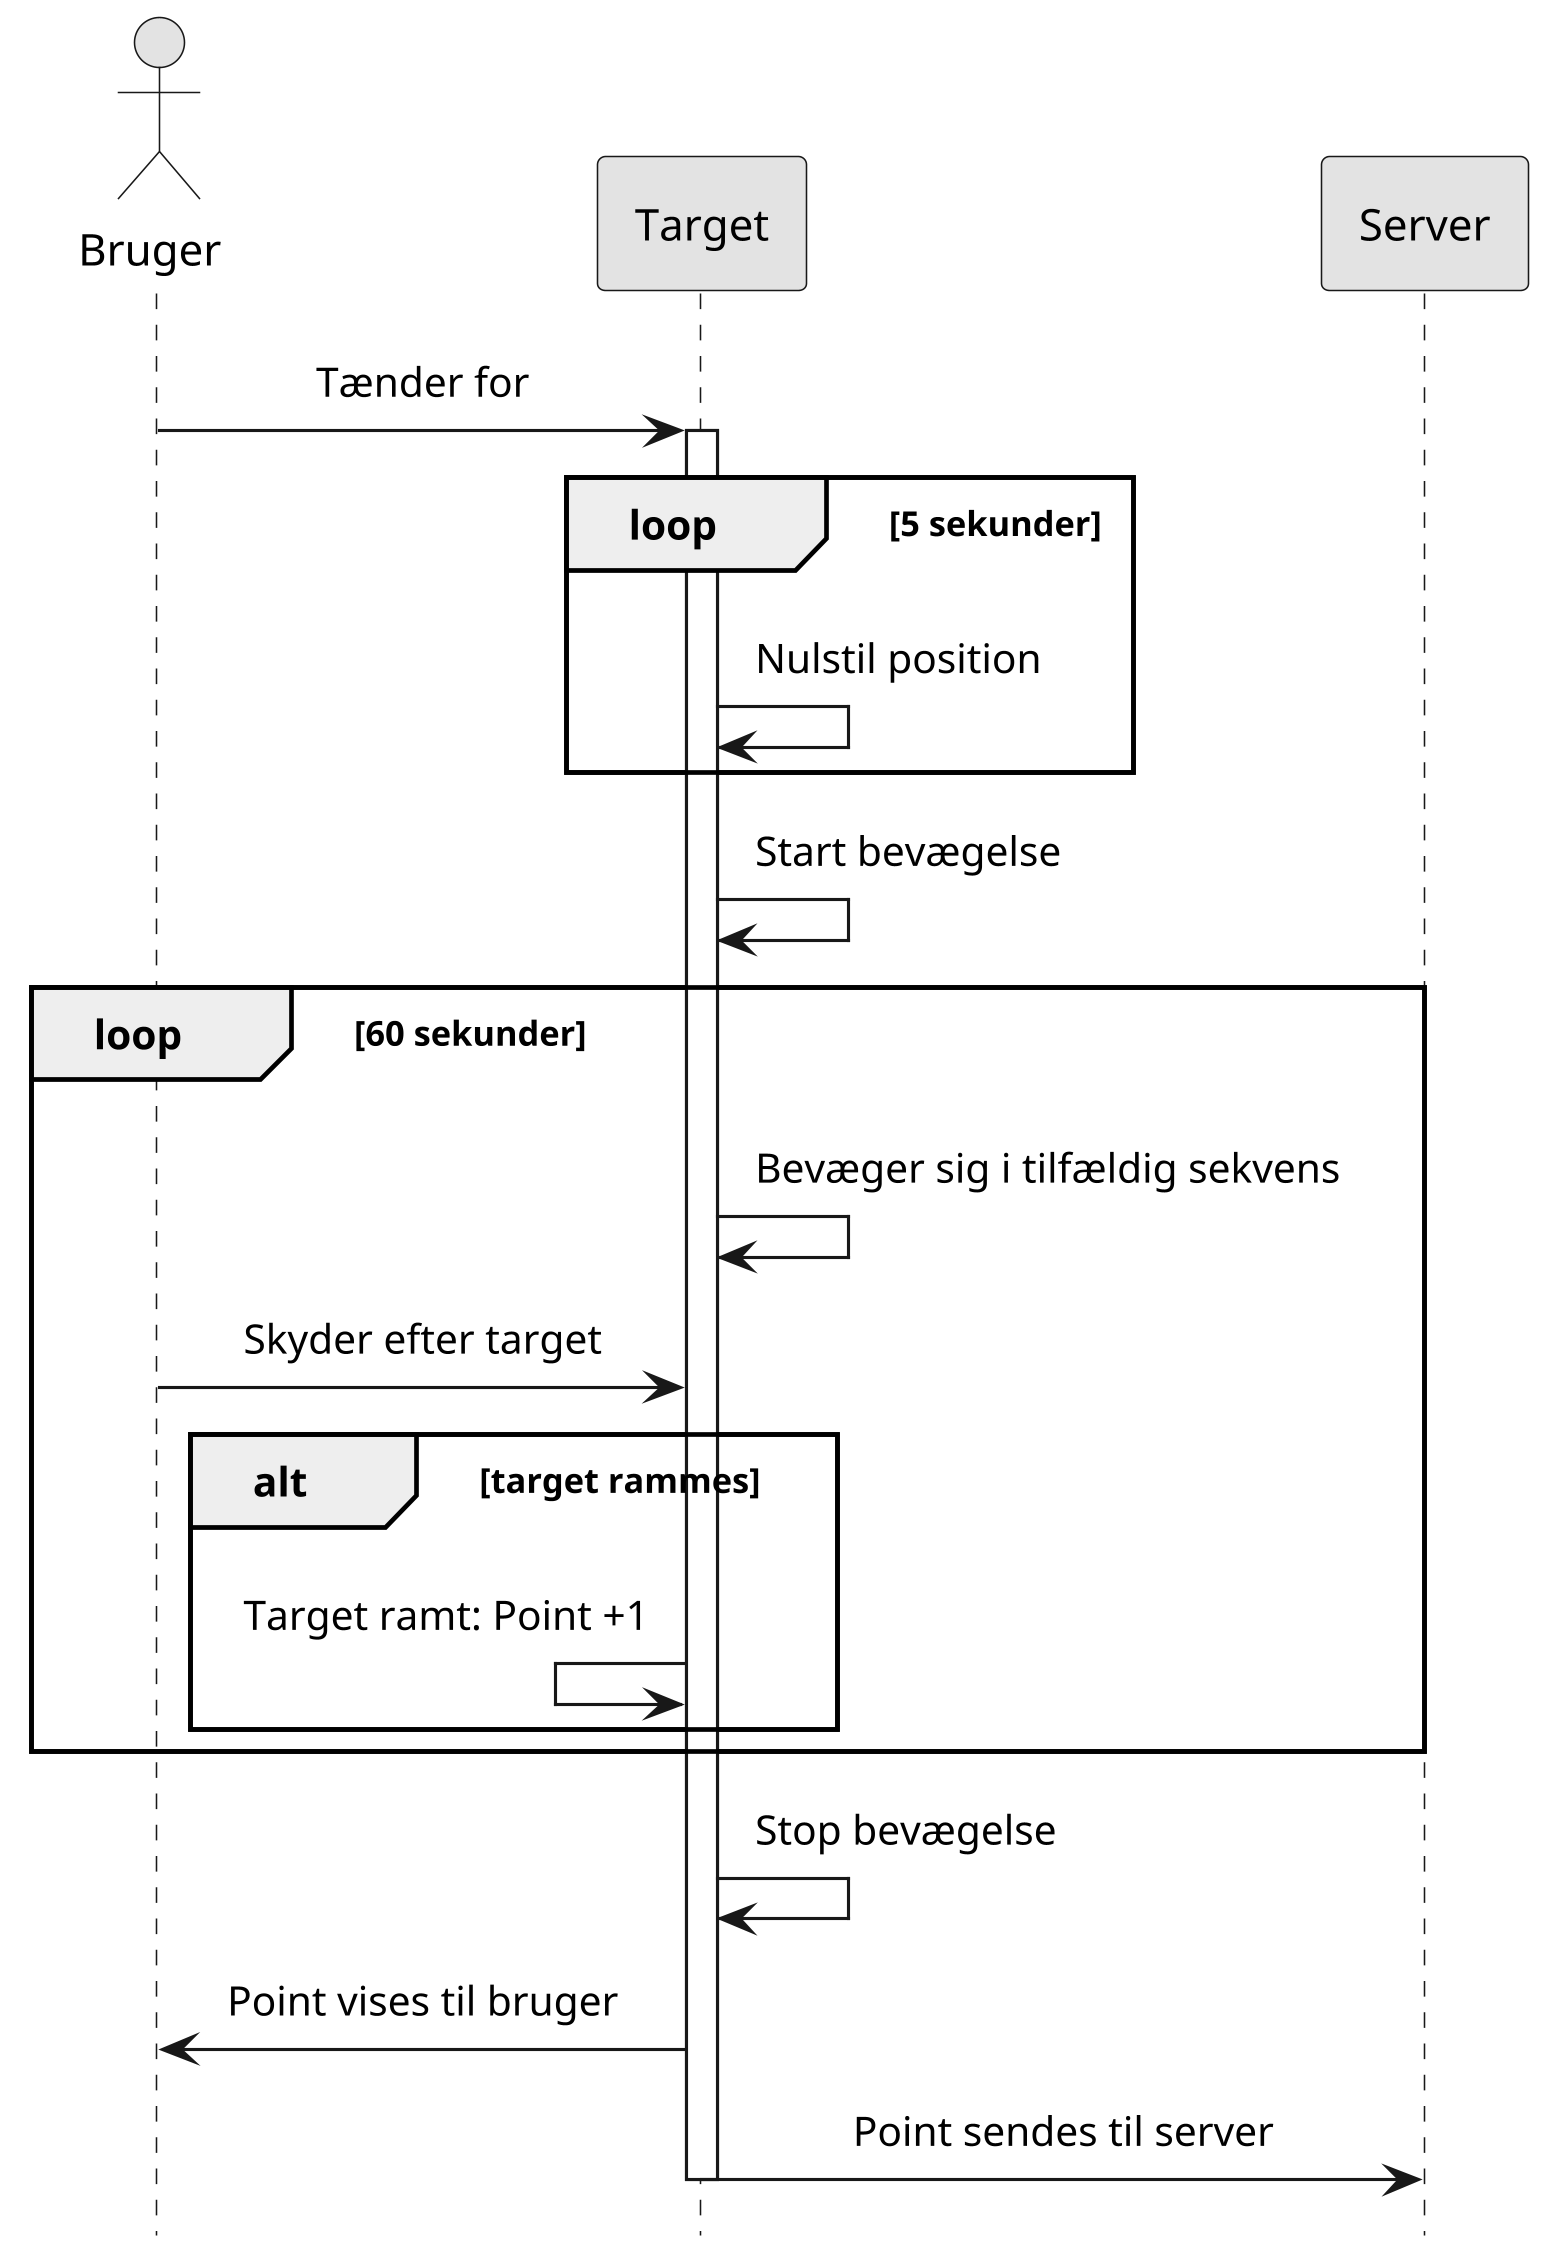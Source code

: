 @startuml ssd-uc1

hide footbox

skinparam {
    monochrome true
    dpi 300
    padding 5
    sequenceMessageAlign center
    packageStyle frame
    shadowing false
    'backgroundColor transparent
}

actor Bruger as user
participant "Target" as tgt
participant "Server" as svr

'== Use case 1 ==

user -> tgt: Tænder for
activate tgt
loop 5 sekunder
    tgt -> tgt: Nulstil position
end
tgt -> tgt: Start bevægelse

loop 60 sekunder
    tgt -> tgt: Bevæger sig i tilfældig sekvens
    user -> tgt: Skyder efter target

    alt target rammes
        tgt <- tgt: Target ramt: Point +1
    end
end

tgt -> tgt: Stop bevægelse

tgt -> user: Point vises til bruger
tgt -> svr: Point sendes til server

deactivate tgt

@enduml